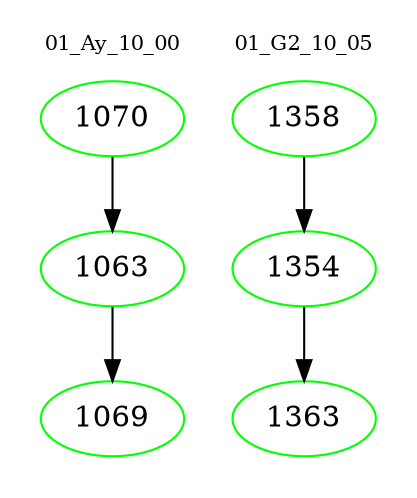 digraph{
subgraph cluster_0 {
color = white
label = "01_Ay_10_00";
fontsize=10;
T0_1070 [label="1070", color="green"]
T0_1070 -> T0_1063 [color="black"]
T0_1063 [label="1063", color="green"]
T0_1063 -> T0_1069 [color="black"]
T0_1069 [label="1069", color="green"]
}
subgraph cluster_1 {
color = white
label = "01_G2_10_05";
fontsize=10;
T1_1358 [label="1358", color="green"]
T1_1358 -> T1_1354 [color="black"]
T1_1354 [label="1354", color="green"]
T1_1354 -> T1_1363 [color="black"]
T1_1363 [label="1363", color="green"]
}
}
